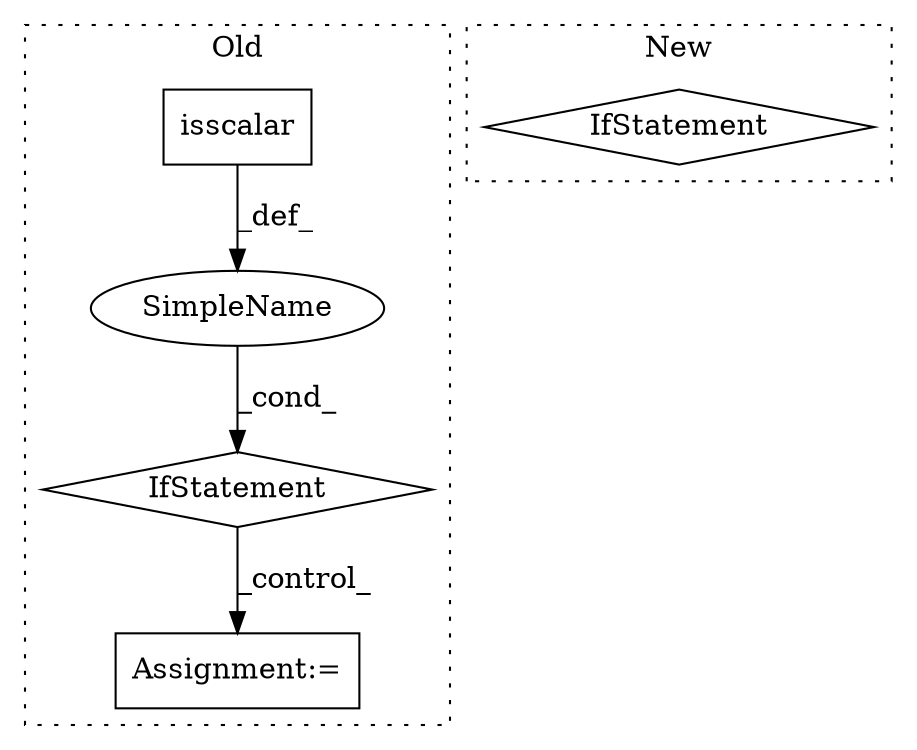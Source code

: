 digraph G {
subgraph cluster0 {
1 [label="isscalar" a="32" s="22482,22496" l="9,1" shape="box"];
3 [label="IfStatement" a="25" s="22396,22497" l="4,2" shape="diamond"];
4 [label="Assignment:=" a="7" s="22512" l="1" shape="box"];
5 [label="SimpleName" a="42" s="" l="" shape="ellipse"];
label = "Old";
style="dotted";
}
subgraph cluster1 {
2 [label="IfStatement" a="25" s="22781,22797" l="4,2" shape="diamond"];
label = "New";
style="dotted";
}
1 -> 5 [label="_def_"];
3 -> 4 [label="_control_"];
5 -> 3 [label="_cond_"];
}